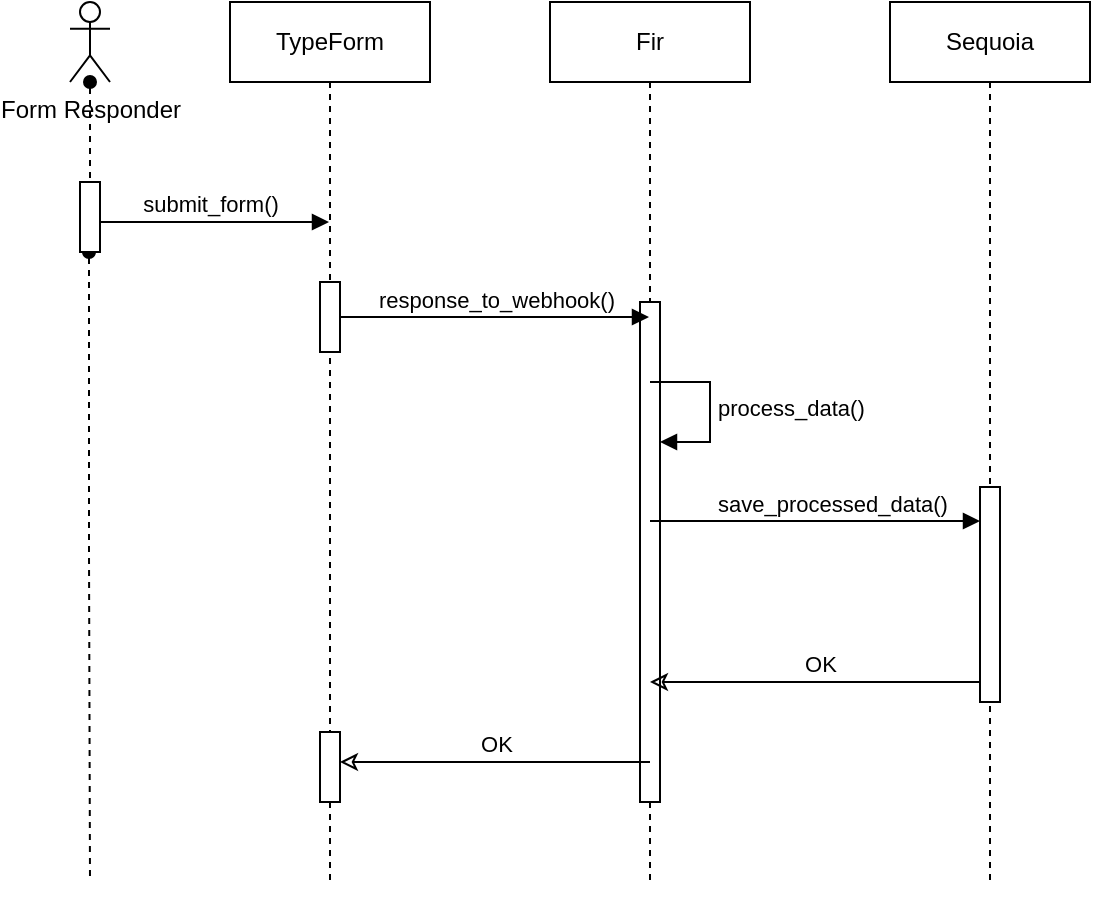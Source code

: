 <mxfile version="27.0.5">
  <diagram name="Page-1" id="EyQmdwyl10eSHJLmVSC_">
    <mxGraphModel dx="1426" dy="743" grid="1" gridSize="10" guides="1" tooltips="1" connect="1" arrows="1" fold="1" page="1" pageScale="1" pageWidth="827" pageHeight="1169" math="0" shadow="0">
      <root>
        <mxCell id="0" />
        <mxCell id="1" parent="0" />
        <mxCell id="BoQlZMTvHuezDRmlGMIQ-6" style="edgeStyle=orthogonalEdgeStyle;rounded=0;orthogonalLoop=1;jettySize=auto;html=1;endArrow=none;startFill=1;startArrow=oval;dashed=1;" edge="1" parent="1">
          <mxGeometry relative="1" as="geometry">
            <mxPoint x="100" y="520" as="targetPoint" />
            <mxPoint x="99.5" y="205" as="sourcePoint" />
            <Array as="points">
              <mxPoint x="99.5" y="355" />
              <mxPoint x="99.5" y="355" />
            </Array>
          </mxGeometry>
        </mxCell>
        <mxCell id="BoQlZMTvHuezDRmlGMIQ-3" value="Form Responder" style="shape=umlActor;verticalLabelPosition=bottom;verticalAlign=top;html=1;" vertex="1" parent="1">
          <mxGeometry x="90" y="80" width="20" height="40" as="geometry" />
        </mxCell>
        <mxCell id="BoQlZMTvHuezDRmlGMIQ-7" value="TypeForm" style="shape=umlLifeline;perimeter=lifelinePerimeter;whiteSpace=wrap;html=1;container=1;dropTarget=0;collapsible=0;recursiveResize=0;outlineConnect=0;portConstraint=eastwest;newEdgeStyle={&quot;curved&quot;:0,&quot;rounded&quot;:0};" vertex="1" parent="1">
          <mxGeometry x="170" y="80" width="100" height="440" as="geometry" />
        </mxCell>
        <mxCell id="BoQlZMTvHuezDRmlGMIQ-8" value="Fir" style="shape=umlLifeline;perimeter=lifelinePerimeter;whiteSpace=wrap;html=1;container=1;dropTarget=0;collapsible=0;recursiveResize=0;outlineConnect=0;portConstraint=eastwest;newEdgeStyle={&quot;curved&quot;:0,&quot;rounded&quot;:0};" vertex="1" parent="1">
          <mxGeometry x="330" y="80" width="100" height="440" as="geometry" />
        </mxCell>
        <mxCell id="BoQlZMTvHuezDRmlGMIQ-14" value="" style="html=1;points=[[0,0,0,0,5],[0,1,0,0,-5],[1,0,0,0,5],[1,1,0,0,-5]];perimeter=orthogonalPerimeter;outlineConnect=0;targetShapes=umlLifeline;portConstraint=eastwest;newEdgeStyle={&quot;curved&quot;:0,&quot;rounded&quot;:0};" vertex="1" parent="BoQlZMTvHuezDRmlGMIQ-8">
          <mxGeometry x="45" y="150" width="10" height="250" as="geometry" />
        </mxCell>
        <mxCell id="BoQlZMTvHuezDRmlGMIQ-15" value="process_data()" style="html=1;align=left;spacingLeft=2;endArrow=block;rounded=0;edgeStyle=orthogonalEdgeStyle;curved=0;rounded=0;" edge="1" target="BoQlZMTvHuezDRmlGMIQ-14" parent="BoQlZMTvHuezDRmlGMIQ-8">
          <mxGeometry relative="1" as="geometry">
            <mxPoint x="50" y="190" as="sourcePoint" />
            <Array as="points">
              <mxPoint x="80" y="220" />
            </Array>
          </mxGeometry>
        </mxCell>
        <mxCell id="BoQlZMTvHuezDRmlGMIQ-10" value="Sequoia" style="shape=umlLifeline;perimeter=lifelinePerimeter;whiteSpace=wrap;html=1;container=1;dropTarget=0;collapsible=0;recursiveResize=0;outlineConnect=0;portConstraint=eastwest;newEdgeStyle={&quot;curved&quot;:0,&quot;rounded&quot;:0};" vertex="1" parent="1">
          <mxGeometry x="500" y="80" width="100" height="440" as="geometry" />
        </mxCell>
        <mxCell id="BoQlZMTvHuezDRmlGMIQ-11" value="submit_form()" style="html=1;verticalAlign=bottom;endArrow=block;curved=0;rounded=0;" edge="1" parent="1" target="BoQlZMTvHuezDRmlGMIQ-7">
          <mxGeometry width="80" relative="1" as="geometry">
            <mxPoint x="100" y="190" as="sourcePoint" />
            <mxPoint x="180" y="190" as="targetPoint" />
          </mxGeometry>
        </mxCell>
        <mxCell id="BoQlZMTvHuezDRmlGMIQ-12" value="response_to_webhook()" style="html=1;verticalAlign=bottom;endArrow=block;curved=0;rounded=0;" edge="1" parent="1" source="BoQlZMTvHuezDRmlGMIQ-18" target="BoQlZMTvHuezDRmlGMIQ-8">
          <mxGeometry width="80" relative="1" as="geometry">
            <mxPoint x="220" y="240" as="sourcePoint" />
            <mxPoint x="340" y="240" as="targetPoint" />
          </mxGeometry>
        </mxCell>
        <mxCell id="BoQlZMTvHuezDRmlGMIQ-13" value="save_processed_data()" style="html=1;verticalAlign=bottom;endArrow=block;curved=0;rounded=0;" edge="1" parent="1" source="BoQlZMTvHuezDRmlGMIQ-22">
          <mxGeometry x="1" y="-79" width="80" relative="1" as="geometry">
            <mxPoint x="380" y="339.5" as="sourcePoint" />
            <mxPoint x="549.5" y="339.5" as="targetPoint" />
            <mxPoint as="offset" />
          </mxGeometry>
        </mxCell>
        <mxCell id="BoQlZMTvHuezDRmlGMIQ-16" value="OK" style="html=1;verticalAlign=bottom;endArrow=none;curved=0;rounded=0;startArrow=classic;startFill=0;" edge="1" parent="1" source="BoQlZMTvHuezDRmlGMIQ-8">
          <mxGeometry width="80" relative="1" as="geometry">
            <mxPoint x="470" y="420" as="sourcePoint" />
            <mxPoint x="550" y="420" as="targetPoint" />
          </mxGeometry>
        </mxCell>
        <mxCell id="BoQlZMTvHuezDRmlGMIQ-17" value="OK" style="html=1;verticalAlign=bottom;endArrow=none;curved=0;rounded=0;startArrow=classic;startFill=0;" edge="1" parent="1" source="BoQlZMTvHuezDRmlGMIQ-20">
          <mxGeometry width="80" relative="1" as="geometry">
            <mxPoint x="230" y="460" as="sourcePoint" />
            <mxPoint x="380" y="460" as="targetPoint" />
          </mxGeometry>
        </mxCell>
        <mxCell id="BoQlZMTvHuezDRmlGMIQ-19" value="" style="html=1;verticalAlign=bottom;endArrow=block;curved=0;rounded=0;" edge="1" parent="1" target="BoQlZMTvHuezDRmlGMIQ-18">
          <mxGeometry width="80" relative="1" as="geometry">
            <mxPoint x="220" y="240" as="sourcePoint" />
            <mxPoint x="380" y="240" as="targetPoint" />
          </mxGeometry>
        </mxCell>
        <mxCell id="BoQlZMTvHuezDRmlGMIQ-18" value="" style="html=1;points=[[0,0,0,0,5],[0,1,0,0,-5],[1,0,0,0,5],[1,1,0,0,-5]];perimeter=orthogonalPerimeter;outlineConnect=0;targetShapes=umlLifeline;portConstraint=eastwest;newEdgeStyle={&quot;curved&quot;:0,&quot;rounded&quot;:0};" vertex="1" parent="1">
          <mxGeometry x="215" y="220" width="10" height="35" as="geometry" />
        </mxCell>
        <mxCell id="BoQlZMTvHuezDRmlGMIQ-21" value="" style="html=1;verticalAlign=bottom;endArrow=none;curved=0;rounded=0;startArrow=classic;startFill=0;" edge="1" parent="1" source="BoQlZMTvHuezDRmlGMIQ-7" target="BoQlZMTvHuezDRmlGMIQ-20">
          <mxGeometry width="80" relative="1" as="geometry">
            <mxPoint x="220" y="460" as="sourcePoint" />
            <mxPoint x="380" y="460" as="targetPoint" />
          </mxGeometry>
        </mxCell>
        <mxCell id="BoQlZMTvHuezDRmlGMIQ-20" value="" style="html=1;points=[[0,0,0,0,5],[0,1,0,0,-5],[1,0,0,0,5],[1,1,0,0,-5]];perimeter=orthogonalPerimeter;outlineConnect=0;targetShapes=umlLifeline;portConstraint=eastwest;newEdgeStyle={&quot;curved&quot;:0,&quot;rounded&quot;:0};" vertex="1" parent="1">
          <mxGeometry x="215" y="445" width="10" height="35" as="geometry" />
        </mxCell>
        <mxCell id="BoQlZMTvHuezDRmlGMIQ-23" value="" style="html=1;verticalAlign=bottom;endArrow=block;curved=0;rounded=0;" edge="1" parent="1" target="BoQlZMTvHuezDRmlGMIQ-22">
          <mxGeometry width="80" relative="1" as="geometry">
            <mxPoint x="380" y="339.5" as="sourcePoint" />
            <mxPoint x="549.5" y="339.5" as="targetPoint" />
          </mxGeometry>
        </mxCell>
        <mxCell id="BoQlZMTvHuezDRmlGMIQ-22" value="" style="html=1;points=[[0,0,0,0,5],[0,1,0,0,-5],[1,0,0,0,5],[1,1,0,0,-5]];perimeter=orthogonalPerimeter;outlineConnect=0;targetShapes=umlLifeline;portConstraint=eastwest;newEdgeStyle={&quot;curved&quot;:0,&quot;rounded&quot;:0};" vertex="1" parent="1">
          <mxGeometry x="545" y="322.5" width="10" height="107.5" as="geometry" />
        </mxCell>
        <mxCell id="BoQlZMTvHuezDRmlGMIQ-28" value="" style="edgeStyle=orthogonalEdgeStyle;rounded=0;orthogonalLoop=1;jettySize=auto;html=1;endArrow=none;startFill=1;startArrow=oval;dashed=1;" edge="1" parent="1" source="BoQlZMTvHuezDRmlGMIQ-3" target="BoQlZMTvHuezDRmlGMIQ-24">
          <mxGeometry relative="1" as="geometry">
            <mxPoint x="100" y="590" as="targetPoint" />
            <mxPoint x="100" y="120" as="sourcePoint" />
            <Array as="points">
              <mxPoint x="100" y="160" />
              <mxPoint x="100" y="160" />
            </Array>
          </mxGeometry>
        </mxCell>
        <mxCell id="BoQlZMTvHuezDRmlGMIQ-24" value="" style="html=1;points=[[0,0,0,0,5],[0,1,0,0,-5],[1,0,0,0,5],[1,1,0,0,-5]];perimeter=orthogonalPerimeter;outlineConnect=0;targetShapes=umlLifeline;portConstraint=eastwest;newEdgeStyle={&quot;curved&quot;:0,&quot;rounded&quot;:0};" vertex="1" parent="1">
          <mxGeometry x="95" y="170" width="10" height="35" as="geometry" />
        </mxCell>
      </root>
    </mxGraphModel>
  </diagram>
</mxfile>
